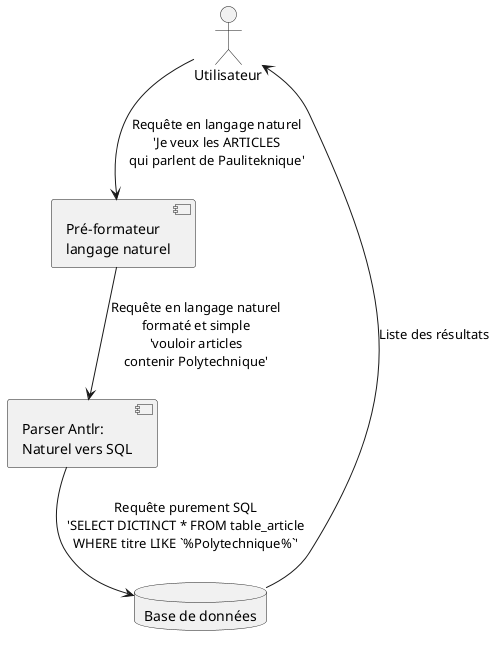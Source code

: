 @startuml

:Utilisateur: as user
[Pré-formateur\nlangage naturel] as formatter
[Parser Antlr:\nNaturel vers SQL] as antlr
database "Base de données" as db

user --> formatter : Requête en langage naturel\n'Je veux les ARTICLES\nqui parlent de Pauliteknique'
formatter --> antlr : Requête en langage naturel\nformaté et simple\n'vouloir articles\ncontenir Polytechnique'
antlr --> db : Requête purement SQL\n'SELECT DICTINCT * FROM table_article\nWHERE titre LIKE `%Polytechnique%`'
db --> user : Liste des résultats

@enduml